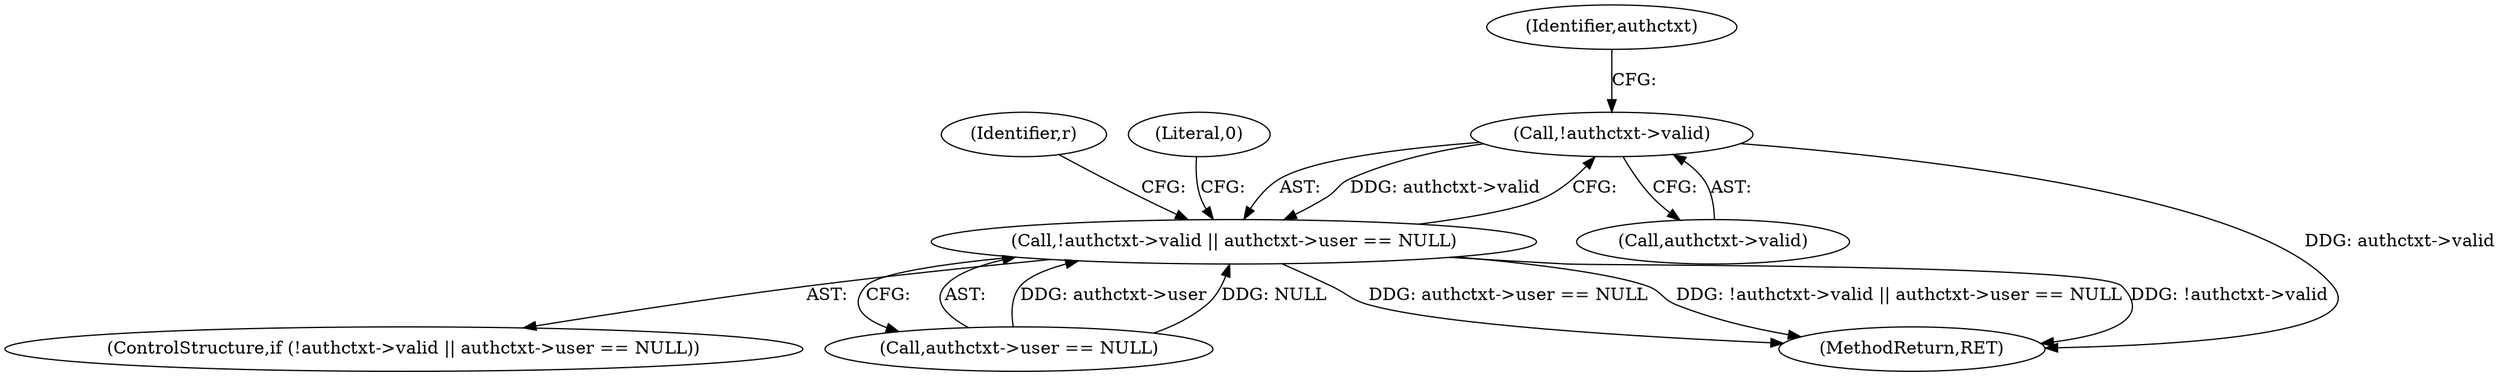 digraph "1_src_779974d35b4859c07bc3cb8a12c74b43b0a7d1e0@del" {
"1000128" [label="(Call,!authctxt->valid)"];
"1000127" [label="(Call,!authctxt->valid || authctxt->user == NULL)"];
"1000126" [label="(ControlStructure,if (!authctxt->valid || authctxt->user == NULL))"];
"1000129" [label="(Call,authctxt->valid)"];
"1000134" [label="(Identifier,authctxt)"];
"1000132" [label="(Call,authctxt->user == NULL)"];
"1000128" [label="(Call,!authctxt->valid)"];
"1000142" [label="(Identifier,r)"];
"1000127" [label="(Call,!authctxt->valid || authctxt->user == NULL)"];
"1000138" [label="(Literal,0)"];
"1000330" [label="(MethodReturn,RET)"];
"1000128" -> "1000127"  [label="AST: "];
"1000128" -> "1000129"  [label="CFG: "];
"1000129" -> "1000128"  [label="AST: "];
"1000134" -> "1000128"  [label="CFG: "];
"1000127" -> "1000128"  [label="CFG: "];
"1000128" -> "1000330"  [label="DDG: authctxt->valid"];
"1000128" -> "1000127"  [label="DDG: authctxt->valid"];
"1000127" -> "1000126"  [label="AST: "];
"1000127" -> "1000132"  [label="CFG: "];
"1000132" -> "1000127"  [label="AST: "];
"1000138" -> "1000127"  [label="CFG: "];
"1000142" -> "1000127"  [label="CFG: "];
"1000127" -> "1000330"  [label="DDG: authctxt->user == NULL"];
"1000127" -> "1000330"  [label="DDG: !authctxt->valid || authctxt->user == NULL"];
"1000127" -> "1000330"  [label="DDG: !authctxt->valid"];
"1000132" -> "1000127"  [label="DDG: authctxt->user"];
"1000132" -> "1000127"  [label="DDG: NULL"];
}
